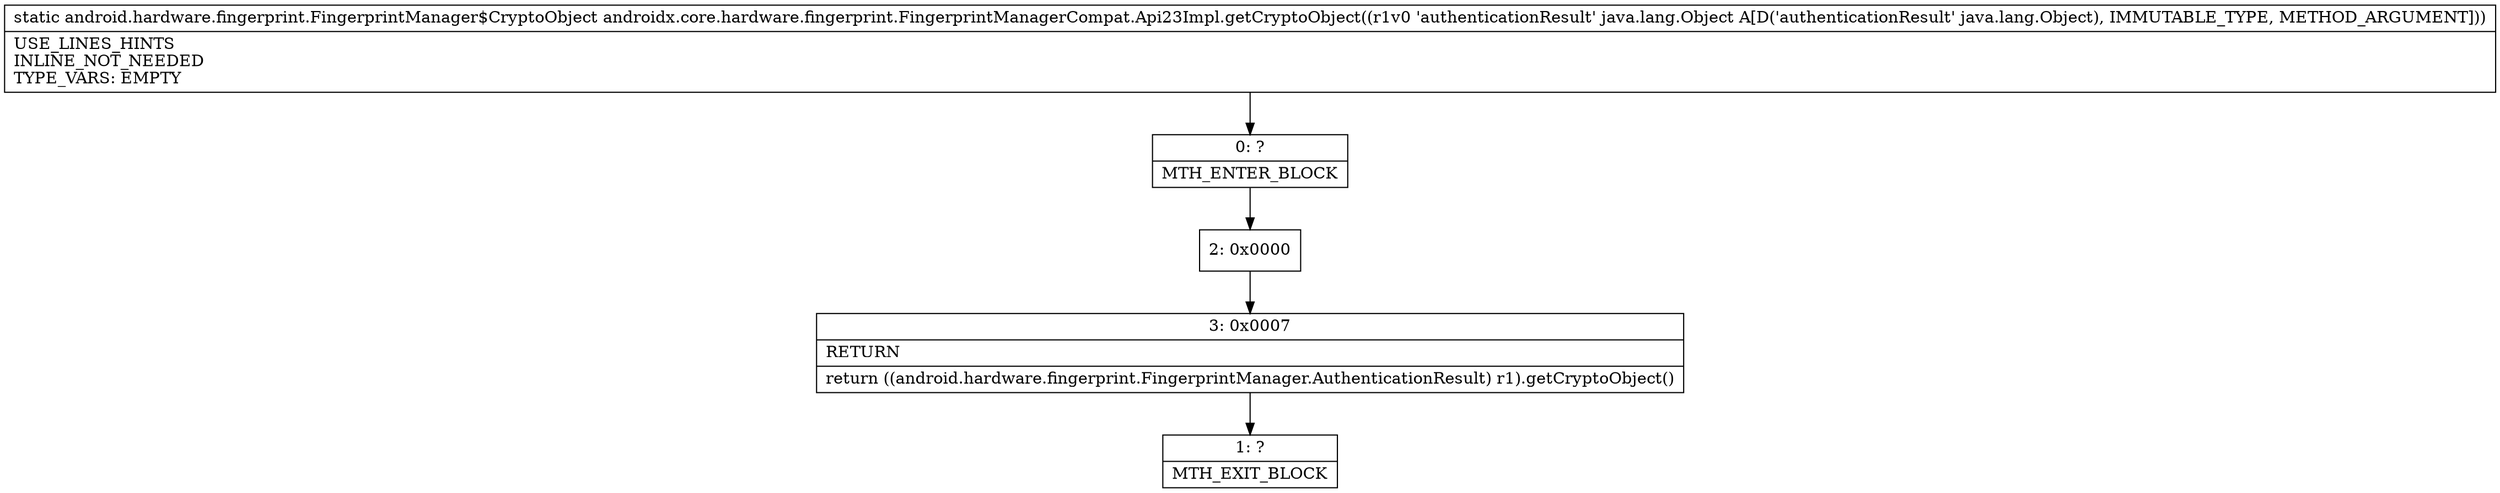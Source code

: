 digraph "CFG forandroidx.core.hardware.fingerprint.FingerprintManagerCompat.Api23Impl.getCryptoObject(Ljava\/lang\/Object;)Landroid\/hardware\/fingerprint\/FingerprintManager$CryptoObject;" {
Node_0 [shape=record,label="{0\:\ ?|MTH_ENTER_BLOCK\l}"];
Node_2 [shape=record,label="{2\:\ 0x0000}"];
Node_3 [shape=record,label="{3\:\ 0x0007|RETURN\l|return ((android.hardware.fingerprint.FingerprintManager.AuthenticationResult) r1).getCryptoObject()\l}"];
Node_1 [shape=record,label="{1\:\ ?|MTH_EXIT_BLOCK\l}"];
MethodNode[shape=record,label="{static android.hardware.fingerprint.FingerprintManager$CryptoObject androidx.core.hardware.fingerprint.FingerprintManagerCompat.Api23Impl.getCryptoObject((r1v0 'authenticationResult' java.lang.Object A[D('authenticationResult' java.lang.Object), IMMUTABLE_TYPE, METHOD_ARGUMENT]))  | USE_LINES_HINTS\lINLINE_NOT_NEEDED\lTYPE_VARS: EMPTY\l}"];
MethodNode -> Node_0;Node_0 -> Node_2;
Node_2 -> Node_3;
Node_3 -> Node_1;
}

